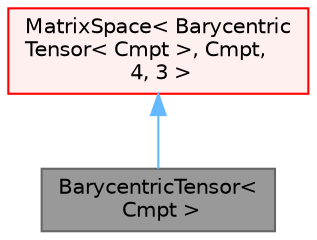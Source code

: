 digraph "BarycentricTensor&lt; Cmpt &gt;"
{
 // LATEX_PDF_SIZE
  bgcolor="transparent";
  edge [fontname=Helvetica,fontsize=10,labelfontname=Helvetica,labelfontsize=10];
  node [fontname=Helvetica,fontsize=10,shape=box,height=0.2,width=0.4];
  Node1 [id="Node000001",label="BarycentricTensor\<\l Cmpt \>",height=0.2,width=0.4,color="gray40", fillcolor="grey60", style="filled", fontcolor="black",tooltip="Templated 4x3 tensor derived from VectorSpace. Has 12 components. Can represent a barycentric transfo..."];
  Node2 -> Node1 [id="edge1_Node000001_Node000002",dir="back",color="steelblue1",style="solid",tooltip=" "];
  Node2 [id="Node000002",label="MatrixSpace\< Barycentric\lTensor\< Cmpt \>, Cmpt,\l 4, 3 \>",height=0.2,width=0.4,color="red", fillcolor="#FFF0F0", style="filled",URL="$classFoam_1_1MatrixSpace.html",tooltip=" "];
}
